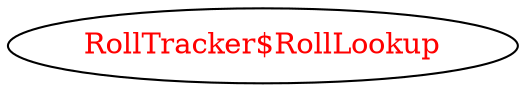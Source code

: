 digraph dependencyGraph {
 concentrate=true;
 ranksep="2.0";
 rankdir="LR"; 
 splines="ortho";
"RollTracker$RollLookup" [fontcolor="red"];
}